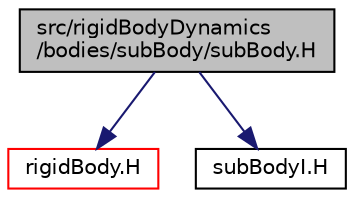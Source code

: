digraph "src/rigidBodyDynamics/bodies/subBody/subBody.H"
{
  bgcolor="transparent";
  edge [fontname="Helvetica",fontsize="10",labelfontname="Helvetica",labelfontsize="10"];
  node [fontname="Helvetica",fontsize="10",shape=record];
  Node1 [label="src/rigidBodyDynamics\l/bodies/subBody/subBody.H",height=0.2,width=0.4,color="black", fillcolor="grey75", style="filled", fontcolor="black"];
  Node1 -> Node2 [color="midnightblue",fontsize="10",style="solid",fontname="Helvetica"];
  Node2 [label="rigidBody.H",height=0.2,width=0.4,color="red",URL="$a09775.html"];
  Node1 -> Node3 [color="midnightblue",fontsize="10",style="solid",fontname="Helvetica"];
  Node3 [label="subBodyI.H",height=0.2,width=0.4,color="black",URL="$a09782.html"];
}
